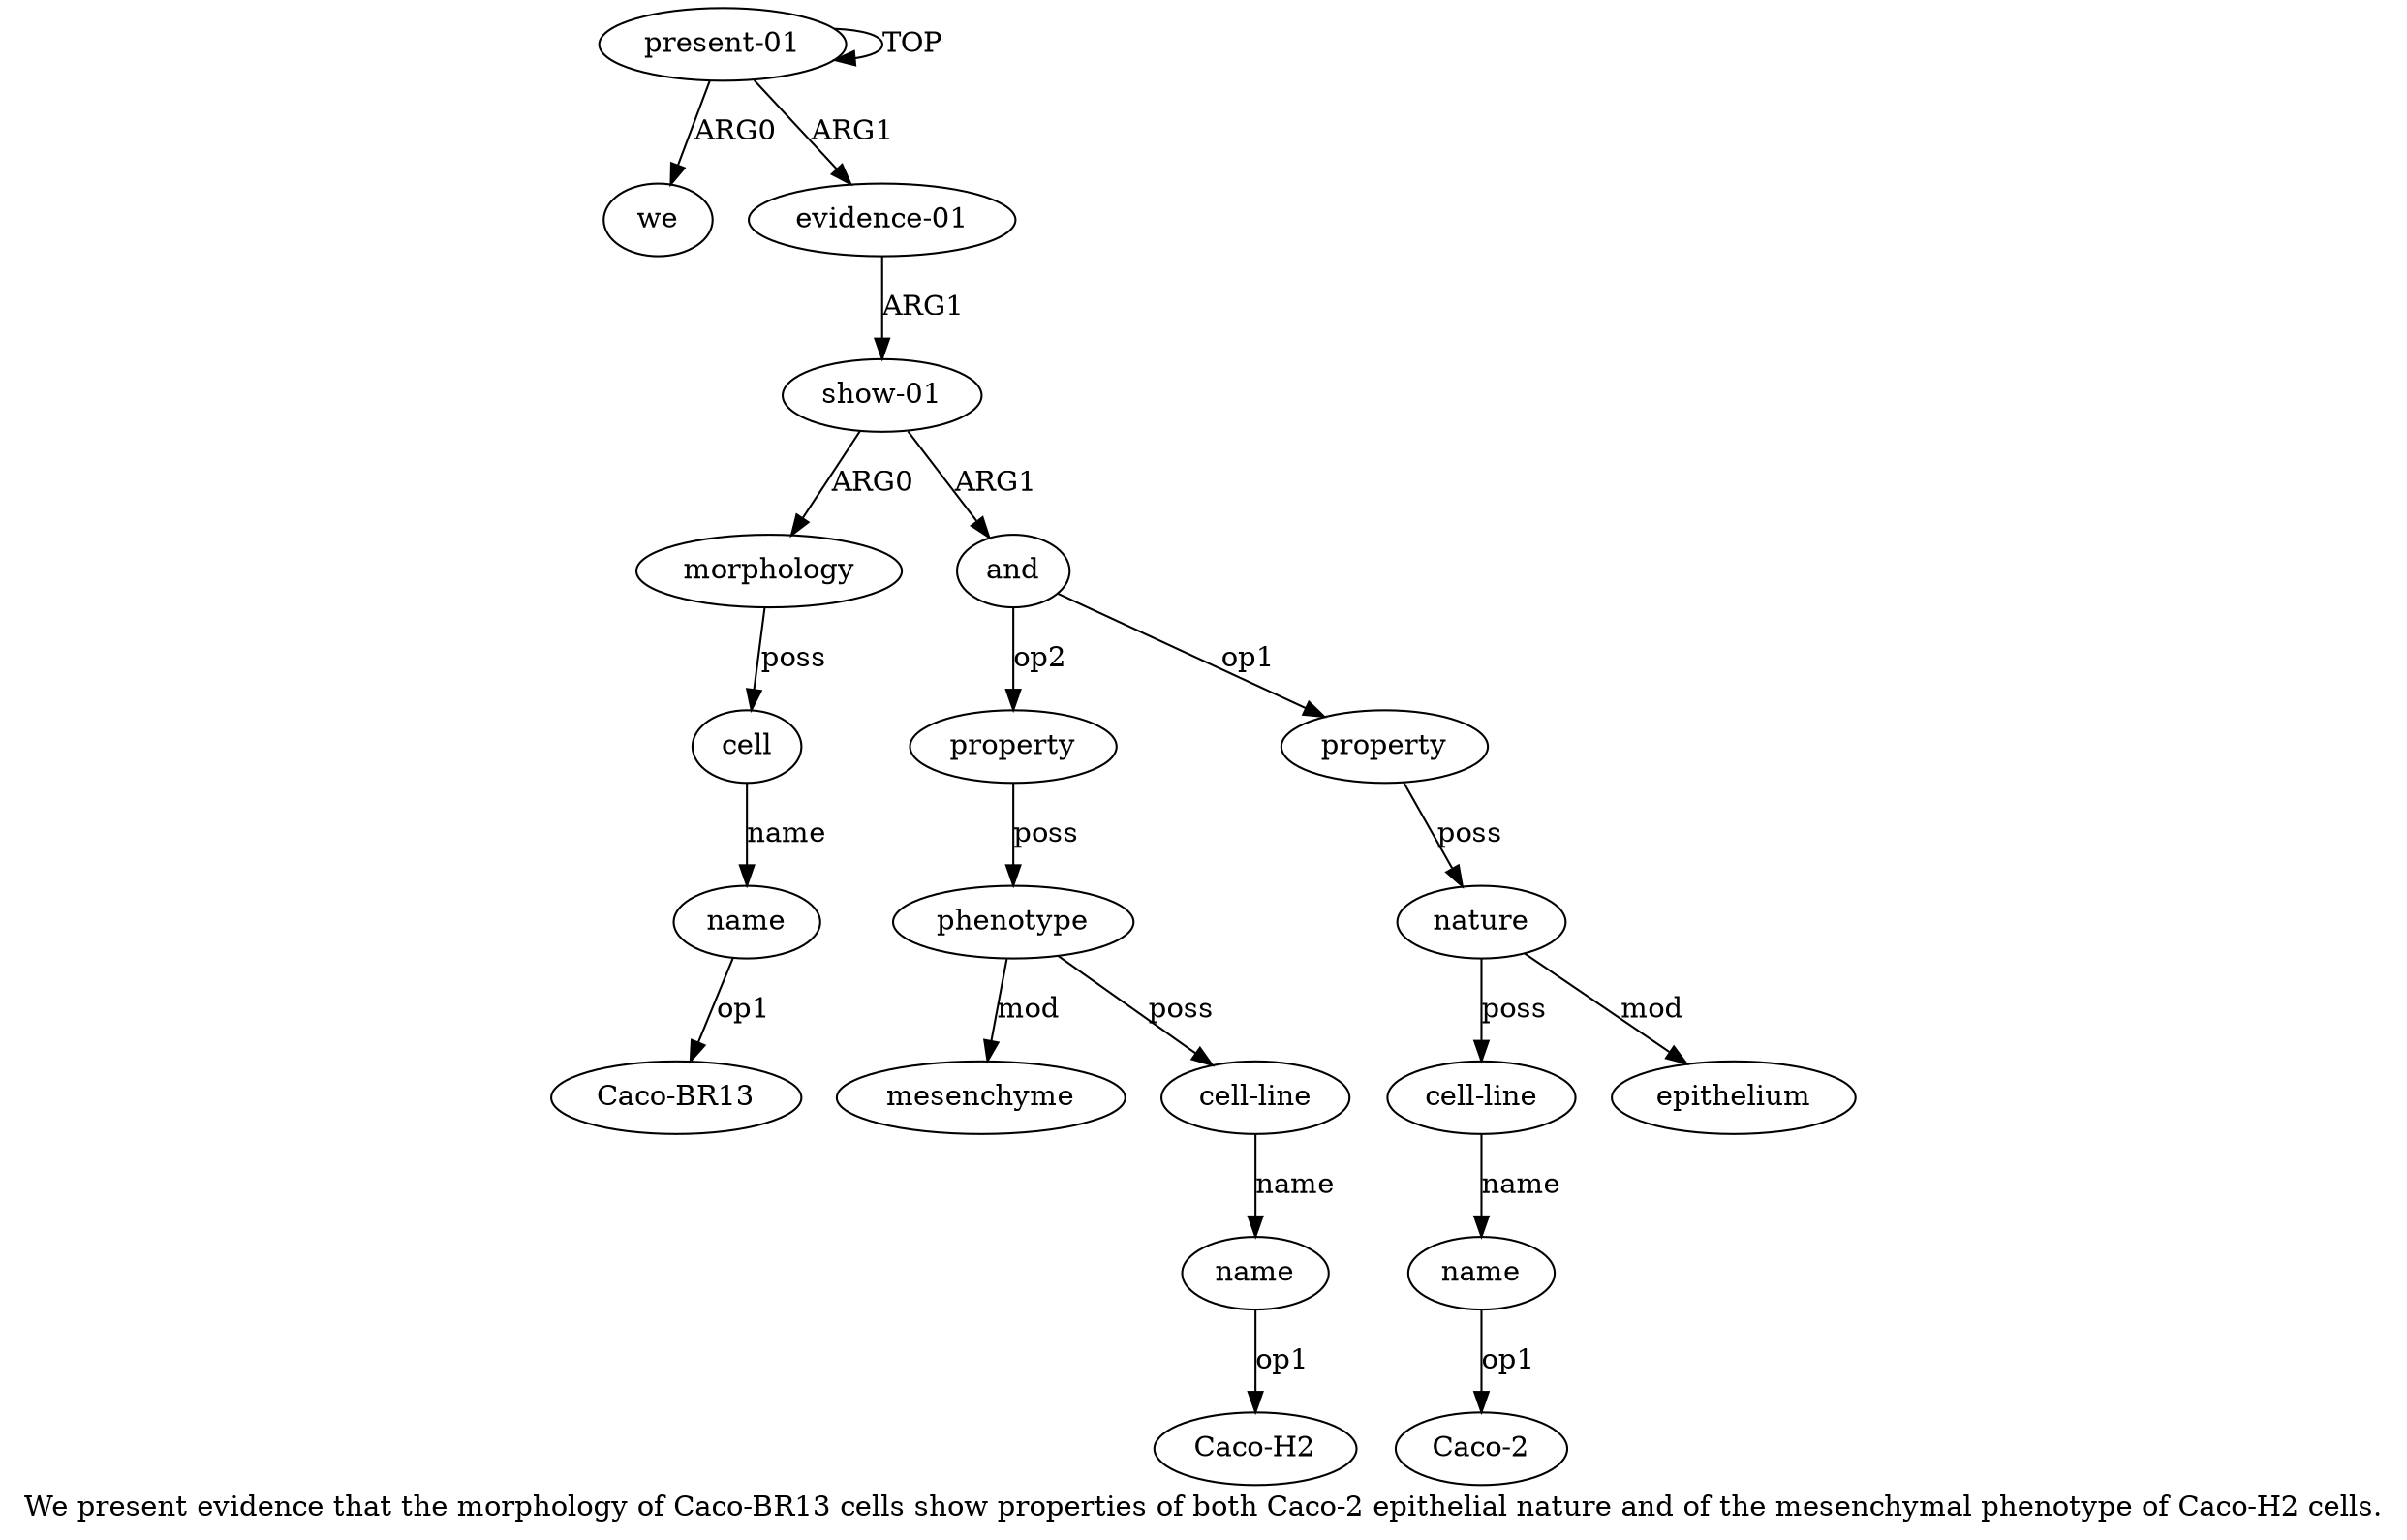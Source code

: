 digraph  {
	graph [label="We present evidence that the morphology of Caco-BR13 cells show properties of both Caco-2 epithelial nature and of the mesenchymal \
phenotype of Caco-H2 cells."];
	node [label="\N"];
	a15	 [color=black,
		gold_ind=15,
		gold_label=mesenchyme,
		label=mesenchyme,
		test_ind=15,
		test_label=mesenchyme];
	a14	 [color=black,
		gold_ind=14,
		gold_label=phenotype,
		label=phenotype,
		test_ind=14,
		test_label=phenotype];
	a14 -> a15 [key=0,
	color=black,
	gold_label=mod,
	label=mod,
	test_label=mod];
a16 [color=black,
	gold_ind=16,
	gold_label="cell-line",
	label="cell-line",
	test_ind=16,
	test_label="cell-line"];
a14 -> a16 [key=0,
color=black,
gold_label=poss,
label=poss,
test_label=poss];
a17 [color=black,
gold_ind=17,
gold_label=name,
label=name,
test_ind=17,
test_label=name];
"a17 Caco-H2" [color=black,
gold_ind=-1,
gold_label="Caco-H2",
label="Caco-H2",
test_ind=-1,
test_label="Caco-H2"];
a17 -> "a17 Caco-H2" [key=0,
color=black,
gold_label=op1,
label=op1,
test_label=op1];
a16 -> a17 [key=0,
color=black,
gold_label=name,
label=name,
test_label=name];
a11 [color=black,
gold_ind=11,
gold_label="cell-line",
label="cell-line",
test_ind=11,
test_label="cell-line"];
a12 [color=black,
gold_ind=12,
gold_label=name,
label=name,
test_ind=12,
test_label=name];
a11 -> a12 [key=0,
color=black,
gold_label=name,
label=name,
test_label=name];
a10 [color=black,
gold_ind=10,
gold_label=epithelium,
label=epithelium,
test_ind=10,
test_label=epithelium];
a13 [color=black,
gold_ind=13,
gold_label=property,
label=property,
test_ind=13,
test_label=property];
a13 -> a14 [key=0,
color=black,
gold_label=poss,
label=poss,
test_label=poss];
"a12 Caco-2" [color=black,
gold_ind=-1,
gold_label="Caco-2",
label="Caco-2",
test_ind=-1,
test_label="Caco-2"];
a12 -> "a12 Caco-2" [key=0,
color=black,
gold_label=op1,
label=op1,
test_label=op1];
a1 [color=black,
gold_ind=1,
gold_label=we,
label=we,
test_ind=1,
test_label=we];
a0 [color=black,
gold_ind=0,
gold_label="present-01",
label="present-01",
test_ind=0,
test_label="present-01"];
a0 -> a1 [key=0,
color=black,
gold_label=ARG0,
label=ARG0,
test_label=ARG0];
a0 -> a0 [key=0,
color=black,
gold_label=TOP,
label=TOP,
test_label=TOP];
a2 [color=black,
gold_ind=2,
gold_label="evidence-01",
label="evidence-01",
test_ind=2,
test_label="evidence-01"];
a0 -> a2 [key=0,
color=black,
gold_label=ARG1,
label=ARG1,
test_label=ARG1];
a3 [color=black,
gold_ind=3,
gold_label="show-01",
label="show-01",
test_ind=3,
test_label="show-01"];
a4 [color=black,
gold_ind=4,
gold_label=morphology,
label=morphology,
test_ind=4,
test_label=morphology];
a3 -> a4 [key=0,
color=black,
gold_label=ARG0,
label=ARG0,
test_label=ARG0];
a7 [color=black,
gold_ind=7,
gold_label=and,
label=and,
test_ind=7,
test_label=and];
a3 -> a7 [key=0,
color=black,
gold_label=ARG1,
label=ARG1,
test_label=ARG1];
a2 -> a3 [key=0,
color=black,
gold_label=ARG1,
label=ARG1,
test_label=ARG1];
a5 [color=black,
gold_ind=5,
gold_label=cell,
label=cell,
test_ind=5,
test_label=cell];
a6 [color=black,
gold_ind=6,
gold_label=name,
label=name,
test_ind=6,
test_label=name];
a5 -> a6 [key=0,
color=black,
gold_label=name,
label=name,
test_label=name];
a4 -> a5 [key=0,
color=black,
gold_label=poss,
label=poss,
test_label=poss];
a7 -> a13 [key=0,
color=black,
gold_label=op2,
label=op2,
test_label=op2];
a8 [color=black,
gold_ind=8,
gold_label=property,
label=property,
test_ind=8,
test_label=property];
a7 -> a8 [key=0,
color=black,
gold_label=op1,
label=op1,
test_label=op1];
"a6 Caco-BR13" [color=black,
gold_ind=-1,
gold_label="Caco-BR13",
label="Caco-BR13",
test_ind=-1,
test_label="Caco-BR13"];
a6 -> "a6 Caco-BR13" [key=0,
color=black,
gold_label=op1,
label=op1,
test_label=op1];
a9 [color=black,
gold_ind=9,
gold_label=nature,
label=nature,
test_ind=9,
test_label=nature];
a9 -> a11 [key=0,
color=black,
gold_label=poss,
label=poss,
test_label=poss];
a9 -> a10 [key=0,
color=black,
gold_label=mod,
label=mod,
test_label=mod];
a8 -> a9 [key=0,
color=black,
gold_label=poss,
label=poss,
test_label=poss];
}
